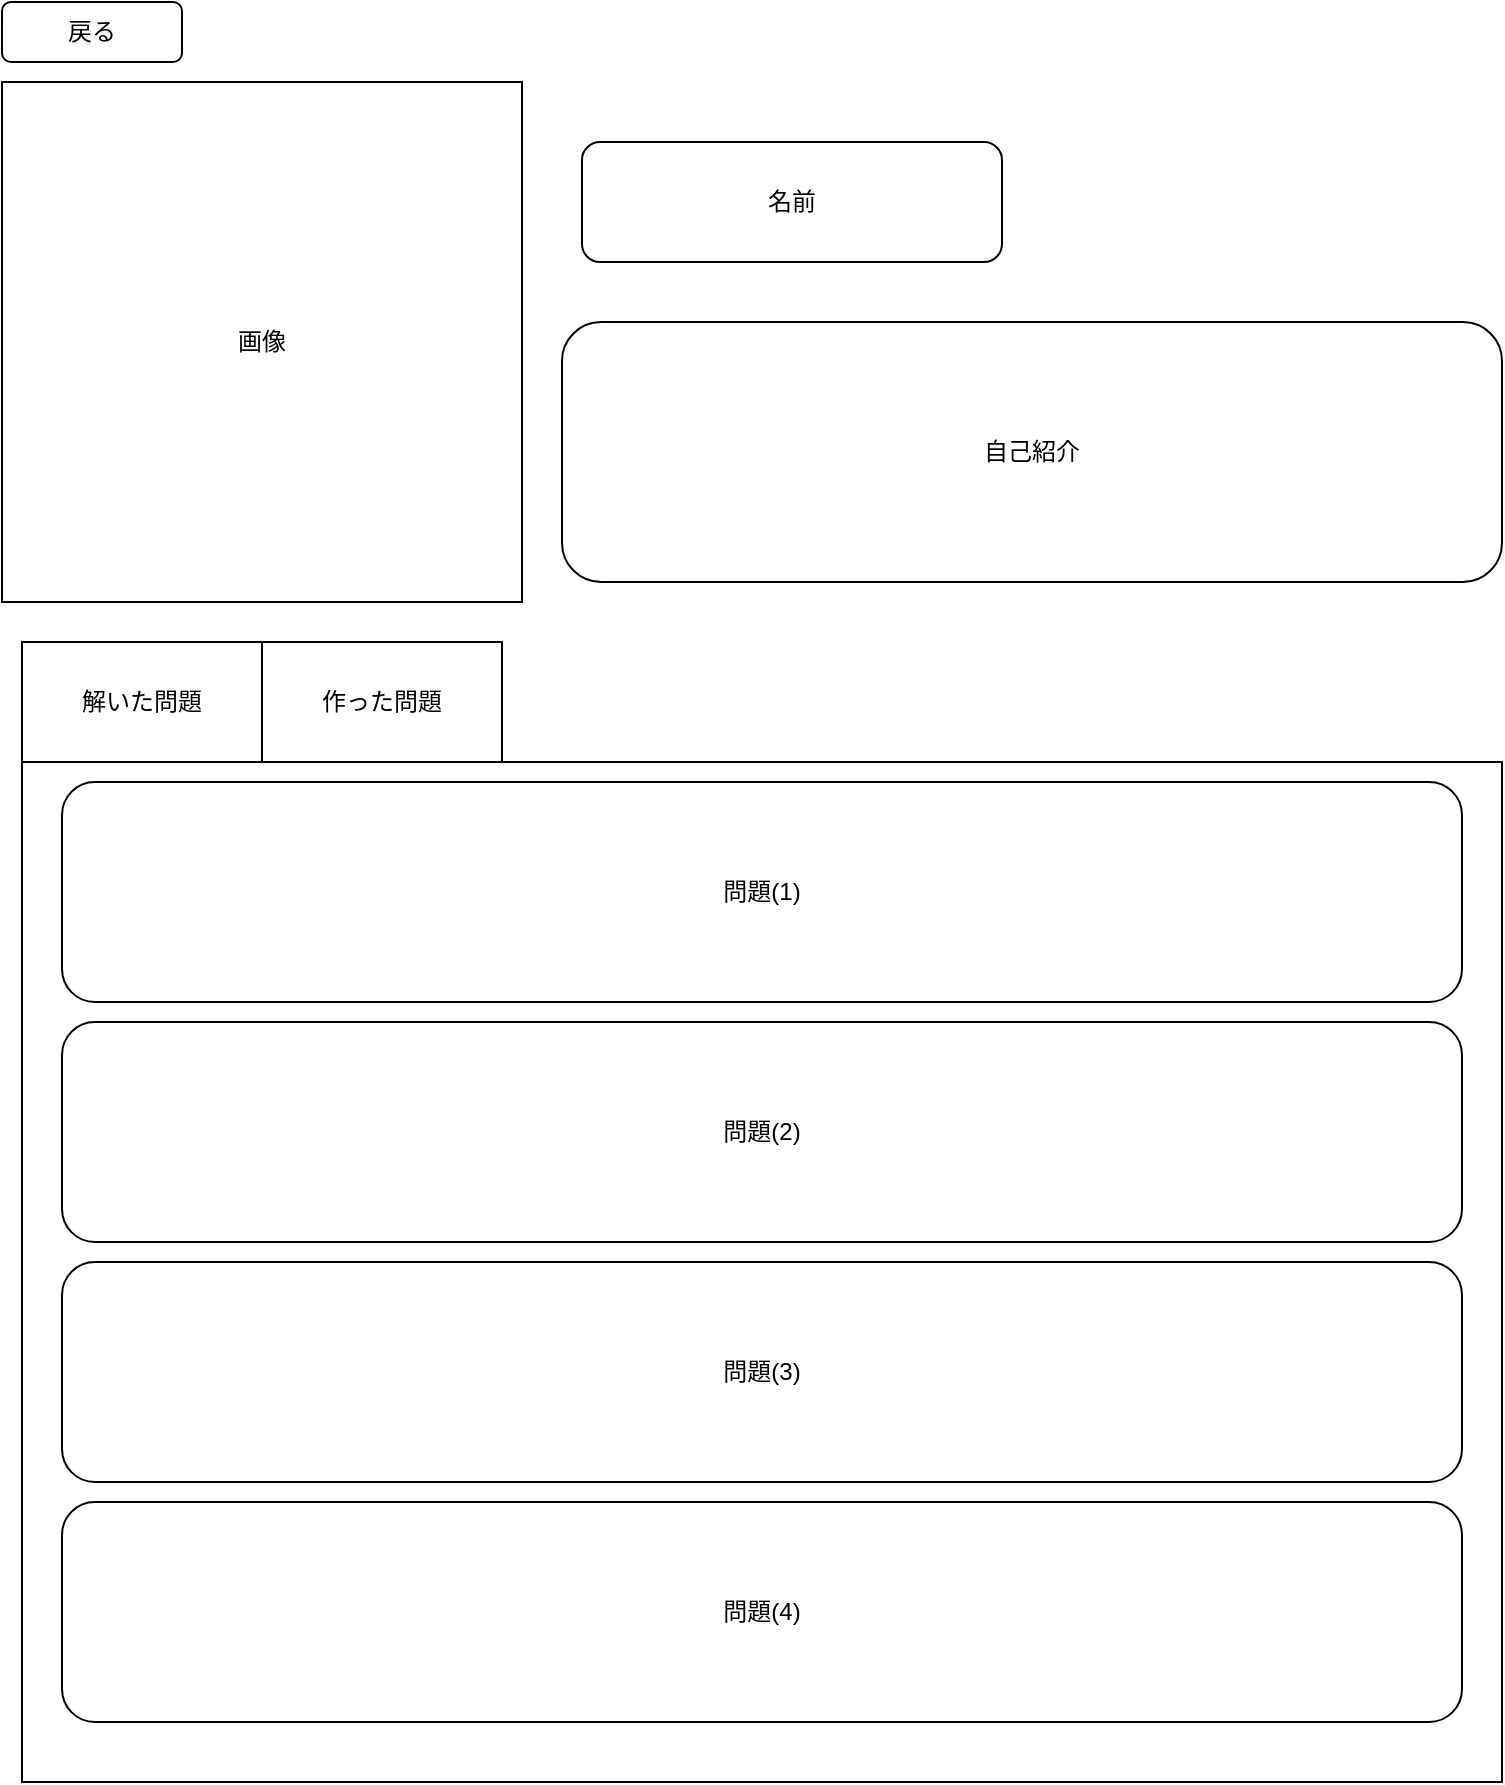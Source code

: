 <mxfile version="21.6.2" type="onedrive">
  <diagram name="ページ1" id="_XzlLRql6iAYn8hJ7tH4">
    <mxGraphModel grid="1" page="1" gridSize="10" guides="1" tooltips="1" connect="1" arrows="1" fold="1" pageScale="1" pageWidth="827" pageHeight="1169" math="0" shadow="0">
      <root>
        <mxCell id="0" />
        <mxCell id="1" parent="0" />
        <mxCell id="RBncWbwTRWXey5cDR_FX-1" value="画像" style="whiteSpace=wrap;html=1;aspect=fixed;" vertex="1" parent="1">
          <mxGeometry x="50" y="50" width="260" height="260" as="geometry" />
        </mxCell>
        <mxCell id="RBncWbwTRWXey5cDR_FX-2" value="自己紹介" style="rounded=1;whiteSpace=wrap;html=1;" vertex="1" parent="1">
          <mxGeometry x="330" y="170" width="470" height="130" as="geometry" />
        </mxCell>
        <mxCell id="RBncWbwTRWXey5cDR_FX-3" value="名前" style="rounded=1;whiteSpace=wrap;html=1;" vertex="1" parent="1">
          <mxGeometry x="340" y="80" width="210" height="60" as="geometry" />
        </mxCell>
        <mxCell id="RBncWbwTRWXey5cDR_FX-4" value="&#xa;&lt;br style=&quot;border-color: var(--border-color); color: rgb(0, 0, 0); font-family: Helvetica; font-size: 12px; font-style: normal; font-variant-ligatures: normal; font-variant-caps: normal; font-weight: 400; letter-spacing: normal; orphans: 2; text-align: center; text-indent: 0px; text-transform: none; widows: 2; word-spacing: 0px; -webkit-text-stroke-width: 0px; background-color: rgb(251, 251, 251); text-decoration-thickness: initial; text-decoration-style: initial; text-decoration-color: initial;&quot;&gt;&lt;span style=&quot;border-color: var(--border-color); font-style: normal; font-variant-ligatures: normal; font-variant-caps: normal; font-weight: 400; letter-spacing: normal; orphans: 2; text-indent: 0px; text-transform: none; widows: 2; word-spacing: 0px; -webkit-text-stroke-width: 0px; text-decoration-thickness: initial; text-decoration-style: initial; text-decoration-color: initial; color: rgba(0, 0, 0, 0); font-family: monospace; font-size: 0px; text-align: start; background-color: rgb(251, 251, 251); float: none; display: inline !important;&quot;&gt;%3CmxGraphModel%3E%3Croot%3E%3CmxCell%20id%3D%220%22%2F%3E%3CmxCell%20id%3D%221%22%20parent%3D%220%22%2F%3E" style="rounded=0;whiteSpace=wrap;html=1;" vertex="1" parent="1">
          <mxGeometry x="60" y="390" width="740" height="510" as="geometry" />
        </mxCell>
        <mxCell id="RBncWbwTRWXey5cDR_FX-6" value="解いた問題" style="rounded=0;whiteSpace=wrap;html=1;" vertex="1" parent="1">
          <mxGeometry x="60" y="330" width="120" height="60" as="geometry" />
        </mxCell>
        <mxCell id="RBncWbwTRWXey5cDR_FX-7" value="作った問題" style="rounded=0;whiteSpace=wrap;html=1;" vertex="1" parent="1">
          <mxGeometry x="180" y="330" width="120" height="60" as="geometry" />
        </mxCell>
        <mxCell id="NGSdFb7k221mhryHjJbS-1" value="戻る" style="rounded=1;whiteSpace=wrap;html=1;" vertex="1" parent="1">
          <mxGeometry x="50" y="10" width="90" height="30" as="geometry" />
        </mxCell>
        <mxCell id="NGSdFb7k221mhryHjJbS-2" value="問題(1)" style="rounded=1;whiteSpace=wrap;html=1;" vertex="1" parent="1">
          <mxGeometry x="80" y="400" width="700" height="110" as="geometry" />
        </mxCell>
        <mxCell id="NGSdFb7k221mhryHjJbS-4" value="問題(2)" style="rounded=1;whiteSpace=wrap;html=1;" vertex="1" parent="1">
          <mxGeometry x="80" y="520" width="700" height="110" as="geometry" />
        </mxCell>
        <mxCell id="NGSdFb7k221mhryHjJbS-5" value="問題(3)" style="rounded=1;whiteSpace=wrap;html=1;" vertex="1" parent="1">
          <mxGeometry x="80" y="640" width="700" height="110" as="geometry" />
        </mxCell>
        <mxCell id="NGSdFb7k221mhryHjJbS-6" value="問題(4)" style="rounded=1;whiteSpace=wrap;html=1;" vertex="1" parent="1">
          <mxGeometry x="80" y="760" width="700" height="110" as="geometry" />
        </mxCell>
      </root>
    </mxGraphModel>
  </diagram>
</mxfile>
